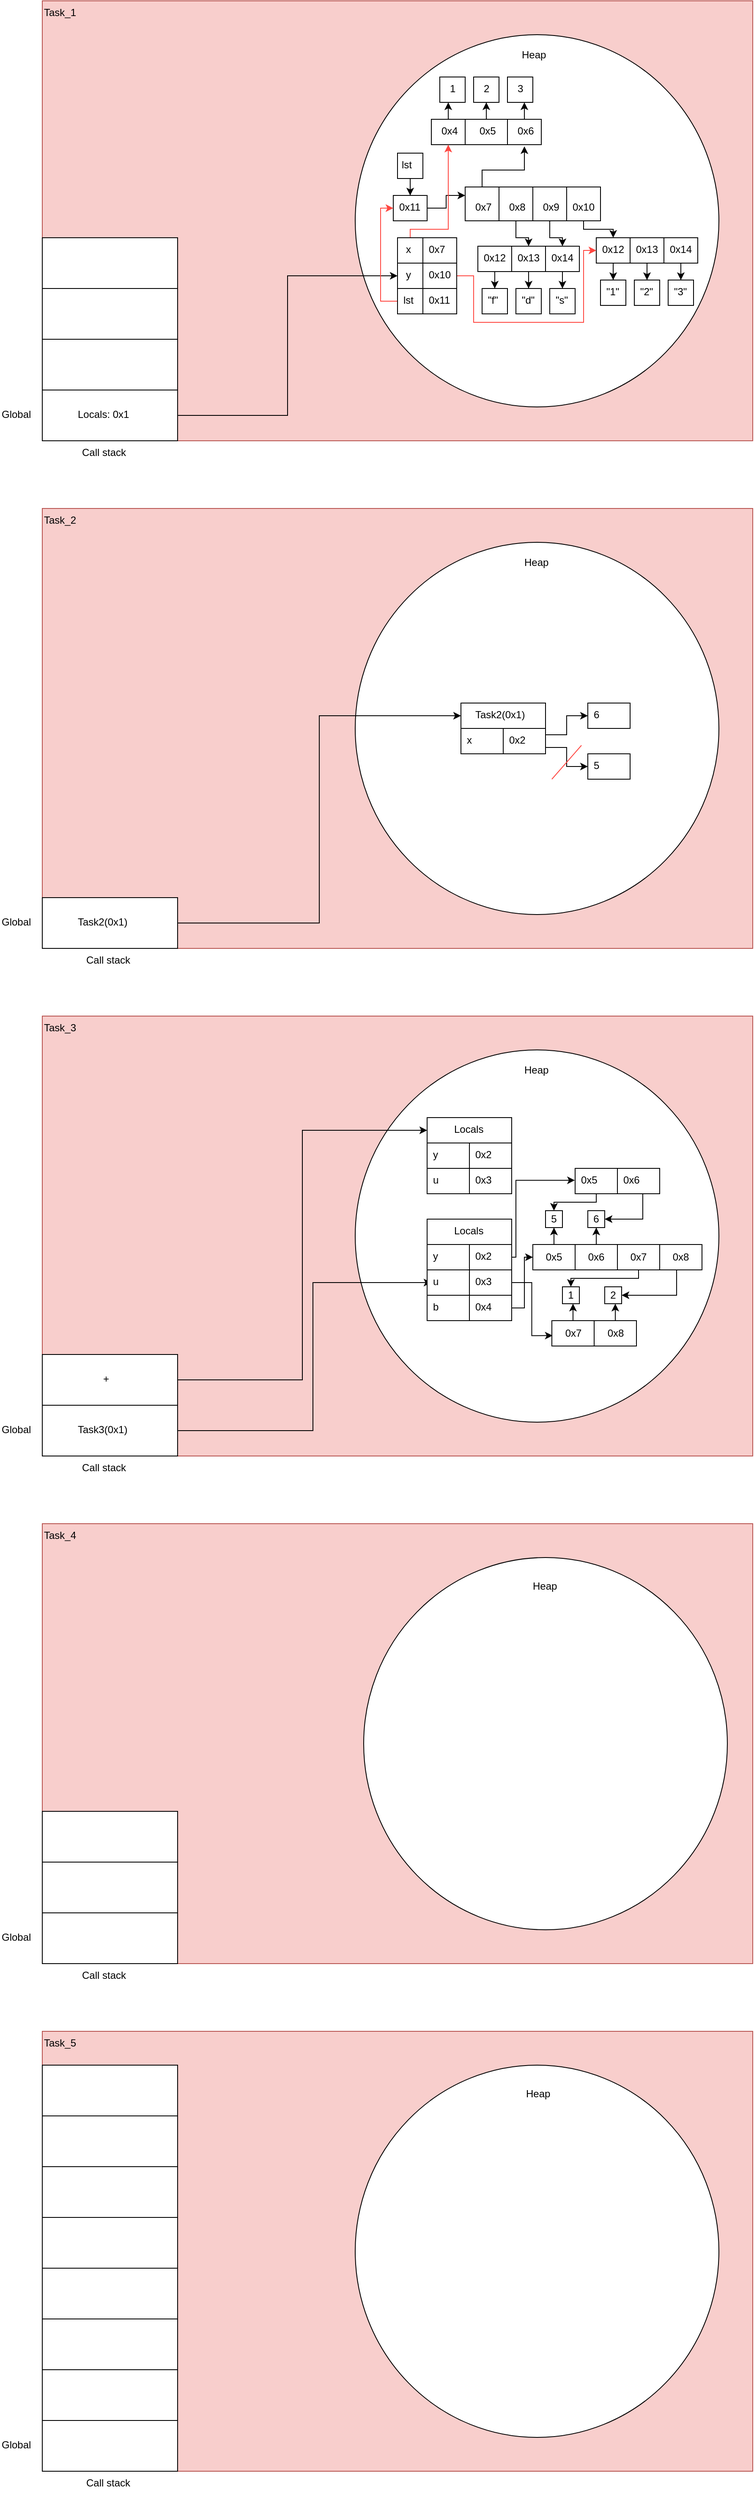 <mxfile version="24.0.7" type="github">
  <diagram name="Page-1" id="YxQY53uUTO5EtvbG5jYU">
    <mxGraphModel dx="1669" dy="442" grid="1" gridSize="10" guides="1" tooltips="1" connect="1" arrows="1" fold="1" page="1" pageScale="1" pageWidth="850" pageHeight="1100" math="0" shadow="0">
      <root>
        <mxCell id="0" />
        <mxCell id="1" parent="0" />
        <mxCell id="ncwnmVmGd86UKrCinJvC-3" value="" style="rounded=0;whiteSpace=wrap;html=1;fillColor=#f8cecc;strokeColor=#b85450;" vertex="1" parent="1">
          <mxGeometry x="40" y="40" width="840" height="520" as="geometry" />
        </mxCell>
        <mxCell id="ncwnmVmGd86UKrCinJvC-4" value="" style="rounded=0;whiteSpace=wrap;html=1;fillColor=#f8cecc;strokeColor=#b85450;" vertex="1" parent="1">
          <mxGeometry x="40" y="640" width="840" height="520" as="geometry" />
        </mxCell>
        <mxCell id="ncwnmVmGd86UKrCinJvC-5" value="" style="rounded=0;whiteSpace=wrap;html=1;fillColor=#f8cecc;strokeColor=#b85450;" vertex="1" parent="1">
          <mxGeometry x="40" y="1240" width="840" height="520" as="geometry" />
        </mxCell>
        <mxCell id="ncwnmVmGd86UKrCinJvC-6" value="" style="rounded=0;whiteSpace=wrap;html=1;fillColor=#f8cecc;strokeColor=#b85450;" vertex="1" parent="1">
          <mxGeometry x="40" y="1840" width="840" height="520" as="geometry" />
        </mxCell>
        <mxCell id="ncwnmVmGd86UKrCinJvC-7" value="" style="rounded=0;whiteSpace=wrap;html=1;fillColor=#f8cecc;strokeColor=#b85450;" vertex="1" parent="1">
          <mxGeometry x="40" y="2440" width="840" height="520" as="geometry" />
        </mxCell>
        <mxCell id="ncwnmVmGd86UKrCinJvC-8" value="" style="ellipse;whiteSpace=wrap;html=1;" vertex="1" parent="1">
          <mxGeometry x="410" y="80" width="430" height="440" as="geometry" />
        </mxCell>
        <mxCell id="ncwnmVmGd86UKrCinJvC-141" style="edgeStyle=orthogonalEdgeStyle;rounded=0;orthogonalLoop=1;jettySize=auto;html=1;entryX=0;entryY=0.5;entryDx=0;entryDy=0;" edge="1" parent="1" source="ncwnmVmGd86UKrCinJvC-9" target="ncwnmVmGd86UKrCinJvC-93">
          <mxGeometry relative="1" as="geometry" />
        </mxCell>
        <mxCell id="ncwnmVmGd86UKrCinJvC-9" value="" style="rounded=0;whiteSpace=wrap;html=1;" vertex="1" parent="1">
          <mxGeometry x="40" y="500" width="160" height="60" as="geometry" />
        </mxCell>
        <mxCell id="ncwnmVmGd86UKrCinJvC-10" value="" style="rounded=0;whiteSpace=wrap;html=1;" vertex="1" parent="1">
          <mxGeometry x="40" y="440" width="160" height="60" as="geometry" />
        </mxCell>
        <mxCell id="ncwnmVmGd86UKrCinJvC-11" value="" style="rounded=0;whiteSpace=wrap;html=1;" vertex="1" parent="1">
          <mxGeometry x="40" y="380" width="160" height="60" as="geometry" />
        </mxCell>
        <mxCell id="ncwnmVmGd86UKrCinJvC-12" value="" style="rounded=0;whiteSpace=wrap;html=1;" vertex="1" parent="1">
          <mxGeometry x="40" y="320" width="160" height="60" as="geometry" />
        </mxCell>
        <mxCell id="ncwnmVmGd86UKrCinJvC-13" value="Locals: 0x1" style="text;html=1;whiteSpace=wrap;overflow=hidden;rounded=0;" vertex="1" parent="1">
          <mxGeometry x="80" y="515" width="70" height="30" as="geometry" />
        </mxCell>
        <mxCell id="ncwnmVmGd86UKrCinJvC-14" value="Task_1" style="text;html=1;whiteSpace=wrap;overflow=hidden;rounded=0;" vertex="1" parent="1">
          <mxGeometry x="40" y="40" width="160" height="60" as="geometry" />
        </mxCell>
        <mxCell id="ncwnmVmGd86UKrCinJvC-15" value="Task_2" style="text;html=1;whiteSpace=wrap;overflow=hidden;rounded=0;" vertex="1" parent="1">
          <mxGeometry x="40" y="640" width="160" height="60" as="geometry" />
        </mxCell>
        <mxCell id="ncwnmVmGd86UKrCinJvC-16" value="&lt;div&gt;Task_3&lt;/div&gt;&lt;div&gt;&lt;br&gt;&lt;/div&gt;" style="text;html=1;whiteSpace=wrap;overflow=hidden;rounded=0;" vertex="1" parent="1">
          <mxGeometry x="40" y="1240" width="160" height="60" as="geometry" />
        </mxCell>
        <mxCell id="ncwnmVmGd86UKrCinJvC-17" value="&lt;div&gt;Task_4&lt;/div&gt;&lt;div&gt;&lt;br&gt;&lt;/div&gt;" style="text;html=1;whiteSpace=wrap;overflow=hidden;rounded=0;" vertex="1" parent="1">
          <mxGeometry x="40" y="1840" width="160" height="60" as="geometry" />
        </mxCell>
        <mxCell id="ncwnmVmGd86UKrCinJvC-18" value="&lt;div&gt;Task_5&lt;/div&gt;&lt;div&gt;&lt;br&gt;&lt;/div&gt;" style="text;html=1;whiteSpace=wrap;overflow=hidden;rounded=0;" vertex="1" parent="1">
          <mxGeometry x="40" y="2440" width="160" height="60" as="geometry" />
        </mxCell>
        <mxCell id="ncwnmVmGd86UKrCinJvC-19" value="" style="ellipse;whiteSpace=wrap;html=1;" vertex="1" parent="1">
          <mxGeometry x="410" y="680" width="430" height="440" as="geometry" />
        </mxCell>
        <mxCell id="ncwnmVmGd86UKrCinJvC-20" value="" style="ellipse;whiteSpace=wrap;html=1;" vertex="1" parent="1">
          <mxGeometry x="410" y="1280" width="430" height="440" as="geometry" />
        </mxCell>
        <mxCell id="ncwnmVmGd86UKrCinJvC-21" value="" style="ellipse;whiteSpace=wrap;html=1;" vertex="1" parent="1">
          <mxGeometry x="420" y="1880" width="430" height="440" as="geometry" />
        </mxCell>
        <mxCell id="ncwnmVmGd86UKrCinJvC-22" value="" style="ellipse;whiteSpace=wrap;html=1;" vertex="1" parent="1">
          <mxGeometry x="410" y="2480" width="430" height="440" as="geometry" />
        </mxCell>
        <mxCell id="ncwnmVmGd86UKrCinJvC-23" value="" style="rounded=0;whiteSpace=wrap;html=1;" vertex="1" parent="1">
          <mxGeometry x="510" y="130" width="30" height="30" as="geometry" />
        </mxCell>
        <mxCell id="ncwnmVmGd86UKrCinJvC-24" value="" style="rounded=0;whiteSpace=wrap;html=1;" vertex="1" parent="1">
          <mxGeometry x="550" y="130" width="30" height="30" as="geometry" />
        </mxCell>
        <mxCell id="ncwnmVmGd86UKrCinJvC-25" value="" style="rounded=0;whiteSpace=wrap;html=1;" vertex="1" parent="1">
          <mxGeometry x="590" y="130" width="30" height="30" as="geometry" />
        </mxCell>
        <mxCell id="ncwnmVmGd86UKrCinJvC-33" style="edgeStyle=orthogonalEdgeStyle;rounded=0;orthogonalLoop=1;jettySize=auto;html=1;entryX=0.5;entryY=1;entryDx=0;entryDy=0;" edge="1" parent="1" source="ncwnmVmGd86UKrCinJvC-27" target="ncwnmVmGd86UKrCinJvC-24">
          <mxGeometry relative="1" as="geometry" />
        </mxCell>
        <mxCell id="ncwnmVmGd86UKrCinJvC-27" value="" style="rounded=0;whiteSpace=wrap;html=1;" vertex="1" parent="1">
          <mxGeometry x="540" y="180" width="50" height="30" as="geometry" />
        </mxCell>
        <mxCell id="ncwnmVmGd86UKrCinJvC-28" value="" style="rounded=0;whiteSpace=wrap;html=1;" vertex="1" parent="1">
          <mxGeometry x="590" y="180" width="40" height="30" as="geometry" />
        </mxCell>
        <mxCell id="ncwnmVmGd86UKrCinJvC-32" style="edgeStyle=orthogonalEdgeStyle;rounded=0;orthogonalLoop=1;jettySize=auto;html=1;" edge="1" parent="1" source="ncwnmVmGd86UKrCinJvC-30">
          <mxGeometry relative="1" as="geometry">
            <mxPoint x="520" y="160" as="targetPoint" />
          </mxGeometry>
        </mxCell>
        <mxCell id="ncwnmVmGd86UKrCinJvC-30" value="" style="rounded=0;whiteSpace=wrap;html=1;" vertex="1" parent="1">
          <mxGeometry x="500" y="180" width="40" height="30" as="geometry" />
        </mxCell>
        <mxCell id="ncwnmVmGd86UKrCinJvC-34" style="edgeStyle=orthogonalEdgeStyle;rounded=0;orthogonalLoop=1;jettySize=auto;html=1;entryX=0.696;entryY=1.028;entryDx=0;entryDy=0;entryPerimeter=0;" edge="1" parent="1" source="ncwnmVmGd86UKrCinJvC-28" target="ncwnmVmGd86UKrCinJvC-25">
          <mxGeometry relative="1" as="geometry" />
        </mxCell>
        <mxCell id="ncwnmVmGd86UKrCinJvC-35" value="1" style="text;html=1;whiteSpace=wrap;overflow=hidden;rounded=0;" vertex="1" parent="1">
          <mxGeometry x="520" y="130" width="20" height="20" as="geometry" />
        </mxCell>
        <mxCell id="ncwnmVmGd86UKrCinJvC-36" value="2" style="text;html=1;whiteSpace=wrap;overflow=hidden;rounded=0;" vertex="1" parent="1">
          <mxGeometry x="560" y="130" width="20" height="20" as="geometry" />
        </mxCell>
        <mxCell id="ncwnmVmGd86UKrCinJvC-37" value="3" style="text;html=1;whiteSpace=wrap;overflow=hidden;rounded=0;" vertex="1" parent="1">
          <mxGeometry x="600" y="130" width="20" height="20" as="geometry" />
        </mxCell>
        <mxCell id="ncwnmVmGd86UKrCinJvC-38" value="0x4" style="text;html=1;whiteSpace=wrap;overflow=hidden;rounded=0;" vertex="1" parent="1">
          <mxGeometry x="510" y="180" width="30" height="30" as="geometry" />
        </mxCell>
        <mxCell id="ncwnmVmGd86UKrCinJvC-39" value="0x5" style="text;html=1;whiteSpace=wrap;overflow=hidden;rounded=0;" vertex="1" parent="1">
          <mxGeometry x="555" y="180" width="30" height="30" as="geometry" />
        </mxCell>
        <mxCell id="ncwnmVmGd86UKrCinJvC-40" value="&lt;div&gt;0x6&lt;/div&gt;&lt;div&gt;&lt;br&gt;&lt;/div&gt;" style="text;html=1;whiteSpace=wrap;overflow=hidden;rounded=0;" vertex="1" parent="1">
          <mxGeometry x="600" y="180" width="30" height="30" as="geometry" />
        </mxCell>
        <mxCell id="ncwnmVmGd86UKrCinJvC-41" value="" style="rounded=0;whiteSpace=wrap;html=1;" vertex="1" parent="1">
          <mxGeometry x="540" y="260" width="40" height="40" as="geometry" />
        </mxCell>
        <mxCell id="ncwnmVmGd86UKrCinJvC-107" style="edgeStyle=orthogonalEdgeStyle;rounded=0;orthogonalLoop=1;jettySize=auto;html=1;entryX=0.5;entryY=0;entryDx=0;entryDy=0;" edge="1" parent="1" source="ncwnmVmGd86UKrCinJvC-42" target="ncwnmVmGd86UKrCinJvC-59">
          <mxGeometry relative="1" as="geometry" />
        </mxCell>
        <mxCell id="ncwnmVmGd86UKrCinJvC-42" value="" style="rounded=0;whiteSpace=wrap;html=1;" vertex="1" parent="1">
          <mxGeometry x="580" y="260" width="40" height="40" as="geometry" />
        </mxCell>
        <mxCell id="ncwnmVmGd86UKrCinJvC-108" style="edgeStyle=orthogonalEdgeStyle;rounded=0;orthogonalLoop=1;jettySize=auto;html=1;entryX=0.5;entryY=0;entryDx=0;entryDy=0;" edge="1" parent="1" source="ncwnmVmGd86UKrCinJvC-43" target="ncwnmVmGd86UKrCinJvC-58">
          <mxGeometry relative="1" as="geometry" />
        </mxCell>
        <mxCell id="ncwnmVmGd86UKrCinJvC-43" value="" style="rounded=0;whiteSpace=wrap;html=1;" vertex="1" parent="1">
          <mxGeometry x="620" y="260" width="40" height="40" as="geometry" />
        </mxCell>
        <mxCell id="ncwnmVmGd86UKrCinJvC-109" style="edgeStyle=orthogonalEdgeStyle;rounded=0;orthogonalLoop=1;jettySize=auto;html=1;" edge="1" parent="1" source="ncwnmVmGd86UKrCinJvC-44" target="ncwnmVmGd86UKrCinJvC-70">
          <mxGeometry relative="1" as="geometry">
            <Array as="points">
              <mxPoint x="680" y="310" />
              <mxPoint x="715" y="310" />
            </Array>
          </mxGeometry>
        </mxCell>
        <mxCell id="ncwnmVmGd86UKrCinJvC-44" value="" style="rounded=0;whiteSpace=wrap;html=1;" vertex="1" parent="1">
          <mxGeometry x="660" y="260" width="40" height="40" as="geometry" />
        </mxCell>
        <mxCell id="ncwnmVmGd86UKrCinJvC-45" value="0x7" style="text;html=1;whiteSpace=wrap;overflow=hidden;rounded=0;" vertex="1" parent="1">
          <mxGeometry x="550" y="270" width="30" height="20" as="geometry" />
        </mxCell>
        <mxCell id="ncwnmVmGd86UKrCinJvC-46" value="0x8" style="text;html=1;whiteSpace=wrap;overflow=hidden;rounded=0;" vertex="1" parent="1">
          <mxGeometry x="590" y="270" width="30" height="20" as="geometry" />
        </mxCell>
        <mxCell id="ncwnmVmGd86UKrCinJvC-48" value="0x9" style="text;html=1;whiteSpace=wrap;overflow=hidden;rounded=0;" vertex="1" parent="1">
          <mxGeometry x="630" y="270" width="30" height="20" as="geometry" />
        </mxCell>
        <mxCell id="ncwnmVmGd86UKrCinJvC-49" value="&lt;div&gt;0x10&lt;/div&gt;" style="text;html=1;whiteSpace=wrap;overflow=hidden;rounded=0;" vertex="1" parent="1">
          <mxGeometry x="665" y="270" width="30" height="20" as="geometry" />
        </mxCell>
        <mxCell id="ncwnmVmGd86UKrCinJvC-64" style="edgeStyle=orthogonalEdgeStyle;rounded=0;orthogonalLoop=1;jettySize=auto;html=1;entryX=0.5;entryY=0;entryDx=0;entryDy=0;" edge="1" parent="1" source="ncwnmVmGd86UKrCinJvC-50" target="ncwnmVmGd86UKrCinJvC-60">
          <mxGeometry relative="1" as="geometry" />
        </mxCell>
        <mxCell id="ncwnmVmGd86UKrCinJvC-50" value="" style="rounded=0;whiteSpace=wrap;html=1;" vertex="1" parent="1">
          <mxGeometry x="555" y="330" width="40" height="30" as="geometry" />
        </mxCell>
        <mxCell id="ncwnmVmGd86UKrCinJvC-65" style="edgeStyle=orthogonalEdgeStyle;rounded=0;orthogonalLoop=1;jettySize=auto;html=1;entryX=0.5;entryY=0;entryDx=0;entryDy=0;" edge="1" parent="1" source="ncwnmVmGd86UKrCinJvC-52" target="ncwnmVmGd86UKrCinJvC-61">
          <mxGeometry relative="1" as="geometry" />
        </mxCell>
        <mxCell id="ncwnmVmGd86UKrCinJvC-52" value="" style="rounded=0;whiteSpace=wrap;html=1;" vertex="1" parent="1">
          <mxGeometry x="595" y="330" width="40" height="30" as="geometry" />
        </mxCell>
        <mxCell id="ncwnmVmGd86UKrCinJvC-66" style="edgeStyle=orthogonalEdgeStyle;rounded=0;orthogonalLoop=1;jettySize=auto;html=1;entryX=0.5;entryY=0;entryDx=0;entryDy=0;" edge="1" parent="1" source="ncwnmVmGd86UKrCinJvC-53" target="ncwnmVmGd86UKrCinJvC-62">
          <mxGeometry relative="1" as="geometry" />
        </mxCell>
        <mxCell id="ncwnmVmGd86UKrCinJvC-53" value="" style="rounded=0;whiteSpace=wrap;html=1;" vertex="1" parent="1">
          <mxGeometry x="635" y="330" width="40" height="30" as="geometry" />
        </mxCell>
        <mxCell id="ncwnmVmGd86UKrCinJvC-54" value="0x12" style="text;html=1;whiteSpace=wrap;overflow=hidden;rounded=0;" vertex="1" parent="1">
          <mxGeometry x="560" y="330" width="30" height="20" as="geometry" />
        </mxCell>
        <mxCell id="ncwnmVmGd86UKrCinJvC-58" value="&lt;div&gt;0x14&lt;/div&gt;" style="text;html=1;whiteSpace=wrap;overflow=hidden;rounded=0;" vertex="1" parent="1">
          <mxGeometry x="640" y="330" width="30" height="20" as="geometry" />
        </mxCell>
        <mxCell id="ncwnmVmGd86UKrCinJvC-59" value="0x13" style="text;html=1;whiteSpace=wrap;overflow=hidden;rounded=0;" vertex="1" parent="1">
          <mxGeometry x="600" y="330" width="30" height="20" as="geometry" />
        </mxCell>
        <mxCell id="ncwnmVmGd86UKrCinJvC-60" value="" style="rounded=0;whiteSpace=wrap;html=1;" vertex="1" parent="1">
          <mxGeometry x="560" y="380" width="30" height="30" as="geometry" />
        </mxCell>
        <mxCell id="ncwnmVmGd86UKrCinJvC-61" value="" style="rounded=0;whiteSpace=wrap;html=1;" vertex="1" parent="1">
          <mxGeometry x="600" y="380" width="30" height="30" as="geometry" />
        </mxCell>
        <mxCell id="ncwnmVmGd86UKrCinJvC-62" value="" style="rounded=0;whiteSpace=wrap;html=1;" vertex="1" parent="1">
          <mxGeometry x="640" y="380" width="30" height="30" as="geometry" />
        </mxCell>
        <mxCell id="ncwnmVmGd86UKrCinJvC-67" value="&quot;f&quot;" style="text;html=1;whiteSpace=wrap;overflow=hidden;rounded=0;" vertex="1" parent="1">
          <mxGeometry x="565" y="380" width="20" height="20" as="geometry" />
        </mxCell>
        <mxCell id="ncwnmVmGd86UKrCinJvC-68" value="&quot;d&quot;" style="text;html=1;whiteSpace=wrap;overflow=hidden;rounded=0;" vertex="1" parent="1">
          <mxGeometry x="605" y="380" width="20" height="20" as="geometry" />
        </mxCell>
        <mxCell id="ncwnmVmGd86UKrCinJvC-69" value="&quot;s&quot;" style="text;html=1;whiteSpace=wrap;overflow=hidden;rounded=0;" vertex="1" parent="1">
          <mxGeometry x="645" y="380" width="20" height="20" as="geometry" />
        </mxCell>
        <mxCell id="ncwnmVmGd86UKrCinJvC-82" style="edgeStyle=orthogonalEdgeStyle;rounded=0;orthogonalLoop=1;jettySize=auto;html=1;entryX=0.5;entryY=0;entryDx=0;entryDy=0;" edge="1" parent="1" source="ncwnmVmGd86UKrCinJvC-70" target="ncwnmVmGd86UKrCinJvC-77">
          <mxGeometry relative="1" as="geometry" />
        </mxCell>
        <mxCell id="ncwnmVmGd86UKrCinJvC-70" value="" style="rounded=0;whiteSpace=wrap;html=1;" vertex="1" parent="1">
          <mxGeometry x="695" y="320" width="40" height="30" as="geometry" />
        </mxCell>
        <mxCell id="ncwnmVmGd86UKrCinJvC-83" style="edgeStyle=orthogonalEdgeStyle;rounded=0;orthogonalLoop=1;jettySize=auto;html=1;entryX=0.5;entryY=0;entryDx=0;entryDy=0;" edge="1" parent="1" source="ncwnmVmGd86UKrCinJvC-71" target="ncwnmVmGd86UKrCinJvC-76">
          <mxGeometry relative="1" as="geometry" />
        </mxCell>
        <mxCell id="ncwnmVmGd86UKrCinJvC-71" value="" style="rounded=0;whiteSpace=wrap;html=1;" vertex="1" parent="1">
          <mxGeometry x="735" y="320" width="40" height="30" as="geometry" />
        </mxCell>
        <mxCell id="ncwnmVmGd86UKrCinJvC-84" style="edgeStyle=orthogonalEdgeStyle;rounded=0;orthogonalLoop=1;jettySize=auto;html=1;entryX=0.5;entryY=0;entryDx=0;entryDy=0;" edge="1" parent="1" source="ncwnmVmGd86UKrCinJvC-72" target="ncwnmVmGd86UKrCinJvC-78">
          <mxGeometry relative="1" as="geometry" />
        </mxCell>
        <mxCell id="ncwnmVmGd86UKrCinJvC-72" value="" style="rounded=0;whiteSpace=wrap;html=1;" vertex="1" parent="1">
          <mxGeometry x="775" y="320" width="40" height="30" as="geometry" />
        </mxCell>
        <mxCell id="ncwnmVmGd86UKrCinJvC-76" value="" style="rounded=0;whiteSpace=wrap;html=1;" vertex="1" parent="1">
          <mxGeometry x="740" y="370" width="30" height="30" as="geometry" />
        </mxCell>
        <mxCell id="ncwnmVmGd86UKrCinJvC-77" value="" style="rounded=0;whiteSpace=wrap;html=1;" vertex="1" parent="1">
          <mxGeometry x="700" y="370" width="30" height="30" as="geometry" />
        </mxCell>
        <mxCell id="ncwnmVmGd86UKrCinJvC-78" value="" style="rounded=0;whiteSpace=wrap;html=1;" vertex="1" parent="1">
          <mxGeometry x="780" y="370" width="30" height="30" as="geometry" />
        </mxCell>
        <mxCell id="ncwnmVmGd86UKrCinJvC-79" value="0x12" style="text;html=1;whiteSpace=wrap;overflow=hidden;rounded=0;" vertex="1" parent="1">
          <mxGeometry x="700" y="320" width="30" height="20" as="geometry" />
        </mxCell>
        <mxCell id="ncwnmVmGd86UKrCinJvC-80" value="0x13" style="text;html=1;whiteSpace=wrap;overflow=hidden;rounded=0;" vertex="1" parent="1">
          <mxGeometry x="740" y="320" width="30" height="20" as="geometry" />
        </mxCell>
        <mxCell id="ncwnmVmGd86UKrCinJvC-81" value="&lt;div&gt;0x14&lt;/div&gt;" style="text;html=1;whiteSpace=wrap;overflow=hidden;rounded=0;" vertex="1" parent="1">
          <mxGeometry x="780" y="320" width="30" height="20" as="geometry" />
        </mxCell>
        <mxCell id="ncwnmVmGd86UKrCinJvC-85" value="&quot;1&quot;" style="text;html=1;whiteSpace=wrap;overflow=hidden;rounded=0;" vertex="1" parent="1">
          <mxGeometry x="705" y="370" width="20" height="20" as="geometry" />
        </mxCell>
        <mxCell id="ncwnmVmGd86UKrCinJvC-88" value="&quot;2&quot;" style="text;html=1;whiteSpace=wrap;overflow=hidden;rounded=0;" vertex="1" parent="1">
          <mxGeometry x="745" y="370" width="20" height="20" as="geometry" />
        </mxCell>
        <mxCell id="ncwnmVmGd86UKrCinJvC-89" value="&quot;3&quot;" style="text;html=1;whiteSpace=wrap;overflow=hidden;rounded=0;" vertex="1" parent="1">
          <mxGeometry x="785" y="370" width="20" height="20" as="geometry" />
        </mxCell>
        <mxCell id="ncwnmVmGd86UKrCinJvC-106" style="edgeStyle=orthogonalEdgeStyle;rounded=0;orthogonalLoop=1;jettySize=auto;html=1;entryX=0;entryY=0.25;entryDx=0;entryDy=0;" edge="1" parent="1" source="ncwnmVmGd86UKrCinJvC-90" target="ncwnmVmGd86UKrCinJvC-41">
          <mxGeometry relative="1" as="geometry" />
        </mxCell>
        <mxCell id="ncwnmVmGd86UKrCinJvC-90" value="" style="rounded=0;whiteSpace=wrap;html=1;" vertex="1" parent="1">
          <mxGeometry x="455" y="270" width="40" height="30" as="geometry" />
        </mxCell>
        <mxCell id="ncwnmVmGd86UKrCinJvC-105" style="edgeStyle=orthogonalEdgeStyle;rounded=0;orthogonalLoop=1;jettySize=auto;html=1;entryX=0.5;entryY=0;entryDx=0;entryDy=0;" edge="1" parent="1" source="ncwnmVmGd86UKrCinJvC-91" target="ncwnmVmGd86UKrCinJvC-99">
          <mxGeometry relative="1" as="geometry" />
        </mxCell>
        <mxCell id="ncwnmVmGd86UKrCinJvC-91" value="" style="rounded=0;whiteSpace=wrap;html=1;" vertex="1" parent="1">
          <mxGeometry x="460" y="220" width="30" height="30" as="geometry" />
        </mxCell>
        <mxCell id="ncwnmVmGd86UKrCinJvC-120" style="edgeStyle=orthogonalEdgeStyle;rounded=0;orthogonalLoop=1;jettySize=auto;html=1;entryX=0.5;entryY=1;entryDx=0;entryDy=0;strokeColor=#FF4640;" edge="1" parent="1" source="ncwnmVmGd86UKrCinJvC-92" target="ncwnmVmGd86UKrCinJvC-30">
          <mxGeometry relative="1" as="geometry">
            <Array as="points">
              <mxPoint x="475" y="310" />
              <mxPoint x="520" y="310" />
            </Array>
          </mxGeometry>
        </mxCell>
        <mxCell id="ncwnmVmGd86UKrCinJvC-92" value="" style="rounded=0;whiteSpace=wrap;html=1;" vertex="1" parent="1">
          <mxGeometry x="460" y="320" width="30" height="30" as="geometry" />
        </mxCell>
        <mxCell id="ncwnmVmGd86UKrCinJvC-93" value="" style="rounded=0;whiteSpace=wrap;html=1;" vertex="1" parent="1">
          <mxGeometry x="460" y="350" width="30" height="30" as="geometry" />
        </mxCell>
        <mxCell id="ncwnmVmGd86UKrCinJvC-119" style="edgeStyle=orthogonalEdgeStyle;rounded=0;orthogonalLoop=1;jettySize=auto;html=1;entryX=0;entryY=0.5;entryDx=0;entryDy=0;strokeColor=#FF4640;" edge="1" parent="1" source="ncwnmVmGd86UKrCinJvC-94" target="ncwnmVmGd86UKrCinJvC-90">
          <mxGeometry relative="1" as="geometry">
            <Array as="points">
              <mxPoint x="440" y="395" />
              <mxPoint x="440" y="285" />
            </Array>
          </mxGeometry>
        </mxCell>
        <mxCell id="ncwnmVmGd86UKrCinJvC-94" value="" style="rounded=0;whiteSpace=wrap;html=1;" vertex="1" parent="1">
          <mxGeometry x="460" y="380" width="30" height="30" as="geometry" />
        </mxCell>
        <mxCell id="ncwnmVmGd86UKrCinJvC-95" value="" style="rounded=0;whiteSpace=wrap;html=1;" vertex="1" parent="1">
          <mxGeometry x="490" y="320" width="40" height="30" as="geometry" />
        </mxCell>
        <mxCell id="ncwnmVmGd86UKrCinJvC-121" style="edgeStyle=orthogonalEdgeStyle;rounded=0;orthogonalLoop=1;jettySize=auto;html=1;entryX=0;entryY=0.5;entryDx=0;entryDy=0;strokeColor=#FF4640;" edge="1" parent="1" source="ncwnmVmGd86UKrCinJvC-96" target="ncwnmVmGd86UKrCinJvC-70">
          <mxGeometry relative="1" as="geometry">
            <Array as="points">
              <mxPoint x="550" y="365" />
              <mxPoint x="550" y="420" />
              <mxPoint x="680" y="420" />
              <mxPoint x="680" y="335" />
            </Array>
          </mxGeometry>
        </mxCell>
        <mxCell id="ncwnmVmGd86UKrCinJvC-96" value="" style="rounded=0;whiteSpace=wrap;html=1;" vertex="1" parent="1">
          <mxGeometry x="490" y="350" width="40" height="30" as="geometry" />
        </mxCell>
        <mxCell id="ncwnmVmGd86UKrCinJvC-97" value="" style="rounded=0;whiteSpace=wrap;html=1;" vertex="1" parent="1">
          <mxGeometry x="490" y="380" width="40" height="30" as="geometry" />
        </mxCell>
        <mxCell id="ncwnmVmGd86UKrCinJvC-98" value="&lt;div&gt;lst&lt;/div&gt;&lt;div&gt;&lt;br&gt;&lt;/div&gt;" style="text;html=1;whiteSpace=wrap;overflow=hidden;rounded=0;" vertex="1" parent="1">
          <mxGeometry x="462.5" y="220" width="25" height="20" as="geometry" />
        </mxCell>
        <mxCell id="ncwnmVmGd86UKrCinJvC-99" value="&lt;div&gt;0x11&lt;/div&gt;" style="text;html=1;whiteSpace=wrap;overflow=hidden;rounded=0;" vertex="1" parent="1">
          <mxGeometry x="460" y="270" width="30" height="20" as="geometry" />
        </mxCell>
        <mxCell id="ncwnmVmGd86UKrCinJvC-102" style="edgeStyle=orthogonalEdgeStyle;rounded=0;orthogonalLoop=1;jettySize=auto;html=1;entryX=0.501;entryY=1.065;entryDx=0;entryDy=0;entryPerimeter=0;" edge="1" parent="1" source="ncwnmVmGd86UKrCinJvC-41" target="ncwnmVmGd86UKrCinJvC-28">
          <mxGeometry relative="1" as="geometry">
            <Array as="points">
              <mxPoint x="560" y="240" />
              <mxPoint x="610" y="240" />
            </Array>
          </mxGeometry>
        </mxCell>
        <mxCell id="ncwnmVmGd86UKrCinJvC-103" value="Heap" style="text;html=1;whiteSpace=wrap;overflow=hidden;rounded=0;" vertex="1" parent="1">
          <mxGeometry x="605" y="90" width="35" height="20" as="geometry" />
        </mxCell>
        <mxCell id="ncwnmVmGd86UKrCinJvC-110" value="0x7" style="text;html=1;whiteSpace=wrap;overflow=hidden;rounded=0;" vertex="1" parent="1">
          <mxGeometry x="495" y="320" width="30" height="20" as="geometry" />
        </mxCell>
        <mxCell id="ncwnmVmGd86UKrCinJvC-111" value="0x10" style="text;html=1;whiteSpace=wrap;overflow=hidden;rounded=0;" vertex="1" parent="1">
          <mxGeometry x="495" y="350" width="30" height="20" as="geometry" />
        </mxCell>
        <mxCell id="ncwnmVmGd86UKrCinJvC-112" value="&lt;div&gt;0x11&lt;/div&gt;" style="text;html=1;whiteSpace=wrap;overflow=hidden;rounded=0;" vertex="1" parent="1">
          <mxGeometry x="495" y="380" width="30" height="20" as="geometry" />
        </mxCell>
        <mxCell id="ncwnmVmGd86UKrCinJvC-114" value="x" style="text;html=1;whiteSpace=wrap;overflow=hidden;rounded=0;" vertex="1" parent="1">
          <mxGeometry x="467.5" y="320" width="22.5" height="20" as="geometry" />
        </mxCell>
        <mxCell id="ncwnmVmGd86UKrCinJvC-115" value="y" style="text;html=1;whiteSpace=wrap;overflow=hidden;rounded=0;" vertex="1" parent="1">
          <mxGeometry x="467.5" y="350" width="22.5" height="20" as="geometry" />
        </mxCell>
        <mxCell id="ncwnmVmGd86UKrCinJvC-116" value="&lt;div&gt;lst&lt;/div&gt;&lt;div&gt;&lt;br&gt;&lt;/div&gt;" style="text;html=1;whiteSpace=wrap;overflow=hidden;rounded=0;" vertex="1" parent="1">
          <mxGeometry x="465" y="380" width="25" height="20" as="geometry" />
        </mxCell>
        <mxCell id="ncwnmVmGd86UKrCinJvC-117" value="Global" style="text;html=1;whiteSpace=wrap;overflow=hidden;rounded=0;" vertex="1" parent="1">
          <mxGeometry x="-10" y="1115" width="50" height="30" as="geometry" />
        </mxCell>
        <mxCell id="ncwnmVmGd86UKrCinJvC-118" value="&lt;div&gt;Call stack&lt;/div&gt;&lt;div&gt;&lt;br&gt;&lt;/div&gt;" style="text;html=1;whiteSpace=wrap;overflow=hidden;rounded=0;" vertex="1" parent="1">
          <mxGeometry x="85" y="560" width="60" height="30" as="geometry" />
        </mxCell>
        <mxCell id="ncwnmVmGd86UKrCinJvC-122" value="Heap" style="text;html=1;whiteSpace=wrap;overflow=hidden;rounded=0;" vertex="1" parent="1">
          <mxGeometry x="607.5" y="690" width="35" height="20" as="geometry" />
        </mxCell>
        <mxCell id="ncwnmVmGd86UKrCinJvC-123" value="Heap" style="text;html=1;whiteSpace=wrap;overflow=hidden;rounded=0;" vertex="1" parent="1">
          <mxGeometry x="607.5" y="1290" width="35" height="20" as="geometry" />
        </mxCell>
        <mxCell id="ncwnmVmGd86UKrCinJvC-124" value="Heap" style="text;html=1;whiteSpace=wrap;overflow=hidden;rounded=0;" vertex="1" parent="1">
          <mxGeometry x="617.5" y="1900" width="35" height="20" as="geometry" />
        </mxCell>
        <mxCell id="ncwnmVmGd86UKrCinJvC-125" value="Heap" style="text;html=1;whiteSpace=wrap;overflow=hidden;rounded=0;" vertex="1" parent="1">
          <mxGeometry x="610" y="2500" width="35" height="20" as="geometry" />
        </mxCell>
        <mxCell id="ncwnmVmGd86UKrCinJvC-148" style="edgeStyle=orthogonalEdgeStyle;rounded=0;orthogonalLoop=1;jettySize=auto;html=1;exitX=1;exitY=0.25;exitDx=0;exitDy=0;" edge="1" parent="1" source="ncwnmVmGd86UKrCinJvC-127" target="ncwnmVmGd86UKrCinJvC-138">
          <mxGeometry relative="1" as="geometry" />
        </mxCell>
        <mxCell id="ncwnmVmGd86UKrCinJvC-149" style="edgeStyle=orthogonalEdgeStyle;rounded=0;orthogonalLoop=1;jettySize=auto;html=1;exitX=1;exitY=0.75;exitDx=0;exitDy=0;entryX=0;entryY=0.5;entryDx=0;entryDy=0;" edge="1" parent="1" source="ncwnmVmGd86UKrCinJvC-127" target="ncwnmVmGd86UKrCinJvC-139">
          <mxGeometry relative="1" as="geometry" />
        </mxCell>
        <mxCell id="ncwnmVmGd86UKrCinJvC-127" value="" style="rounded=0;whiteSpace=wrap;html=1;" vertex="1" parent="1">
          <mxGeometry x="585" y="900" width="50" height="30" as="geometry" />
        </mxCell>
        <mxCell id="ncwnmVmGd86UKrCinJvC-128" value="" style="rounded=0;whiteSpace=wrap;html=1;" vertex="1" parent="1">
          <mxGeometry x="535" y="870" width="100" height="30" as="geometry" />
        </mxCell>
        <mxCell id="ncwnmVmGd86UKrCinJvC-130" value="" style="rounded=0;whiteSpace=wrap;html=1;" vertex="1" parent="1">
          <mxGeometry x="535" y="900" width="50" height="30" as="geometry" />
        </mxCell>
        <mxCell id="ncwnmVmGd86UKrCinJvC-140" style="edgeStyle=orthogonalEdgeStyle;rounded=0;orthogonalLoop=1;jettySize=auto;html=1;entryX=0;entryY=0.5;entryDx=0;entryDy=0;" edge="1" parent="1" source="ncwnmVmGd86UKrCinJvC-131" target="ncwnmVmGd86UKrCinJvC-128">
          <mxGeometry relative="1" as="geometry" />
        </mxCell>
        <mxCell id="ncwnmVmGd86UKrCinJvC-131" value="" style="rounded=0;whiteSpace=wrap;html=1;" vertex="1" parent="1">
          <mxGeometry x="40" y="1100" width="160" height="60" as="geometry" />
        </mxCell>
        <mxCell id="ncwnmVmGd86UKrCinJvC-132" value="Global" style="text;html=1;whiteSpace=wrap;overflow=hidden;rounded=0;" vertex="1" parent="1">
          <mxGeometry x="-10" y="515" width="50" height="30" as="geometry" />
        </mxCell>
        <mxCell id="ncwnmVmGd86UKrCinJvC-133" value="&lt;div&gt;Call stack&lt;/div&gt;&lt;div&gt;&lt;br&gt;&lt;/div&gt;" style="text;html=1;whiteSpace=wrap;overflow=hidden;rounded=0;" vertex="1" parent="1">
          <mxGeometry x="90" y="1160" width="60" height="30" as="geometry" />
        </mxCell>
        <mxCell id="ncwnmVmGd86UKrCinJvC-134" value="Task2(0x1)" style="text;html=1;whiteSpace=wrap;overflow=hidden;rounded=0;" vertex="1" parent="1">
          <mxGeometry x="80" y="1115" width="70" height="30" as="geometry" />
        </mxCell>
        <mxCell id="ncwnmVmGd86UKrCinJvC-135" value="Task2(0x1)" style="text;html=1;whiteSpace=wrap;overflow=hidden;rounded=0;" vertex="1" parent="1">
          <mxGeometry x="550" y="870" width="70" height="30" as="geometry" />
        </mxCell>
        <mxCell id="ncwnmVmGd86UKrCinJvC-136" value="x" style="text;html=1;whiteSpace=wrap;overflow=hidden;rounded=0;" vertex="1" parent="1">
          <mxGeometry x="540" y="900" width="40" height="30" as="geometry" />
        </mxCell>
        <mxCell id="ncwnmVmGd86UKrCinJvC-137" value="0x2" style="text;html=1;whiteSpace=wrap;overflow=hidden;rounded=0;" vertex="1" parent="1">
          <mxGeometry x="590" y="900" width="40" height="30" as="geometry" />
        </mxCell>
        <mxCell id="ncwnmVmGd86UKrCinJvC-138" value="" style="rounded=0;whiteSpace=wrap;html=1;" vertex="1" parent="1">
          <mxGeometry x="685" y="870" width="50" height="30" as="geometry" />
        </mxCell>
        <mxCell id="ncwnmVmGd86UKrCinJvC-139" value="" style="rounded=0;whiteSpace=wrap;html=1;" vertex="1" parent="1">
          <mxGeometry x="685" y="930" width="50" height="30" as="geometry" />
        </mxCell>
        <mxCell id="ncwnmVmGd86UKrCinJvC-142" value="6" style="text;html=1;whiteSpace=wrap;overflow=hidden;rounded=0;" vertex="1" parent="1">
          <mxGeometry x="690" y="870" width="40" height="30" as="geometry" />
        </mxCell>
        <mxCell id="ncwnmVmGd86UKrCinJvC-143" value="5" style="text;html=1;whiteSpace=wrap;overflow=hidden;rounded=0;" vertex="1" parent="1">
          <mxGeometry x="690" y="930" width="40" height="30" as="geometry" />
        </mxCell>
        <mxCell id="ncwnmVmGd86UKrCinJvC-150" value="" style="endArrow=none;html=1;rounded=0;strokeColor=#FF4640;" edge="1" parent="1">
          <mxGeometry width="50" height="50" relative="1" as="geometry">
            <mxPoint x="642.5" y="960" as="sourcePoint" />
            <mxPoint x="677.5" y="920" as="targetPoint" />
          </mxGeometry>
        </mxCell>
        <mxCell id="ncwnmVmGd86UKrCinJvC-204" style="edgeStyle=orthogonalEdgeStyle;rounded=0;orthogonalLoop=1;jettySize=auto;html=1;entryX=0;entryY=0.5;entryDx=0;entryDy=0;" edge="1" parent="1" source="ncwnmVmGd86UKrCinJvC-151" target="ncwnmVmGd86UKrCinJvC-190">
          <mxGeometry relative="1" as="geometry">
            <Array as="points">
              <mxPoint x="360" y="1730" />
              <mxPoint x="360" y="1555" />
            </Array>
          </mxGeometry>
        </mxCell>
        <mxCell id="ncwnmVmGd86UKrCinJvC-151" value="" style="rounded=0;whiteSpace=wrap;html=1;" vertex="1" parent="1">
          <mxGeometry x="40" y="1700" width="160" height="60" as="geometry" />
        </mxCell>
        <mxCell id="ncwnmVmGd86UKrCinJvC-203" style="edgeStyle=orthogonalEdgeStyle;rounded=0;orthogonalLoop=1;jettySize=auto;html=1;entryX=0;entryY=0.5;entryDx=0;entryDy=0;" edge="1" parent="1" source="ncwnmVmGd86UKrCinJvC-152" target="ncwnmVmGd86UKrCinJvC-171">
          <mxGeometry relative="1" as="geometry" />
        </mxCell>
        <mxCell id="ncwnmVmGd86UKrCinJvC-152" value="" style="rounded=0;whiteSpace=wrap;html=1;" vertex="1" parent="1">
          <mxGeometry x="40" y="1640" width="160" height="60" as="geometry" />
        </mxCell>
        <mxCell id="ncwnmVmGd86UKrCinJvC-153" value="Global" style="text;html=1;whiteSpace=wrap;overflow=hidden;rounded=0;" vertex="1" parent="1">
          <mxGeometry x="-10" y="1715" width="50" height="30" as="geometry" />
        </mxCell>
        <mxCell id="ncwnmVmGd86UKrCinJvC-154" value="&lt;div&gt;Call stack&lt;/div&gt;&lt;div&gt;&lt;br&gt;&lt;/div&gt;" style="text;html=1;whiteSpace=wrap;overflow=hidden;rounded=0;" vertex="1" parent="1">
          <mxGeometry x="85" y="1760" width="60" height="30" as="geometry" />
        </mxCell>
        <mxCell id="ncwnmVmGd86UKrCinJvC-155" value="Global" style="text;html=1;whiteSpace=wrap;overflow=hidden;rounded=0;" vertex="1" parent="1">
          <mxGeometry x="-10" y="2315" width="50" height="30" as="geometry" />
        </mxCell>
        <mxCell id="ncwnmVmGd86UKrCinJvC-156" value="" style="rounded=0;whiteSpace=wrap;html=1;" vertex="1" parent="1">
          <mxGeometry x="40" y="2300" width="160" height="60" as="geometry" />
        </mxCell>
        <mxCell id="ncwnmVmGd86UKrCinJvC-158" value="&lt;div&gt;Call stack&lt;/div&gt;&lt;div&gt;&lt;br&gt;&lt;/div&gt;" style="text;html=1;whiteSpace=wrap;overflow=hidden;rounded=0;" vertex="1" parent="1">
          <mxGeometry x="85" y="2360" width="60" height="30" as="geometry" />
        </mxCell>
        <mxCell id="ncwnmVmGd86UKrCinJvC-159" value="Global" style="text;html=1;whiteSpace=wrap;overflow=hidden;rounded=0;" vertex="1" parent="1">
          <mxGeometry x="-10" y="2915" width="50" height="30" as="geometry" />
        </mxCell>
        <mxCell id="ncwnmVmGd86UKrCinJvC-160" value="" style="rounded=0;whiteSpace=wrap;html=1;" vertex="1" parent="1">
          <mxGeometry x="40" y="2900" width="160" height="60" as="geometry" />
        </mxCell>
        <mxCell id="ncwnmVmGd86UKrCinJvC-161" value="&lt;div&gt;Call stack&lt;/div&gt;&lt;div&gt;&lt;br&gt;&lt;/div&gt;" style="text;html=1;whiteSpace=wrap;overflow=hidden;rounded=0;" vertex="1" parent="1">
          <mxGeometry x="90" y="2960" width="60" height="30" as="geometry" />
        </mxCell>
        <mxCell id="ncwnmVmGd86UKrCinJvC-162" value="" style="rounded=0;whiteSpace=wrap;html=1;" vertex="1" parent="1">
          <mxGeometry x="40" y="2840" width="160" height="60" as="geometry" />
        </mxCell>
        <mxCell id="ncwnmVmGd86UKrCinJvC-163" value="" style="rounded=0;whiteSpace=wrap;html=1;" vertex="1" parent="1">
          <mxGeometry x="40" y="2240" width="160" height="60" as="geometry" />
        </mxCell>
        <mxCell id="ncwnmVmGd86UKrCinJvC-164" value="" style="rounded=0;whiteSpace=wrap;html=1;" vertex="1" parent="1">
          <mxGeometry x="40" y="2180" width="160" height="60" as="geometry" />
        </mxCell>
        <mxCell id="ncwnmVmGd86UKrCinJvC-165" value="" style="rounded=0;whiteSpace=wrap;html=1;" vertex="1" parent="1">
          <mxGeometry x="40" y="2780" width="160" height="60" as="geometry" />
        </mxCell>
        <mxCell id="ncwnmVmGd86UKrCinJvC-166" value="" style="rounded=0;whiteSpace=wrap;html=1;" vertex="1" parent="1">
          <mxGeometry x="40" y="2720" width="160" height="60" as="geometry" />
        </mxCell>
        <mxCell id="ncwnmVmGd86UKrCinJvC-167" value="" style="rounded=0;whiteSpace=wrap;html=1;" vertex="1" parent="1">
          <mxGeometry x="40" y="2660" width="160" height="60" as="geometry" />
        </mxCell>
        <mxCell id="ncwnmVmGd86UKrCinJvC-168" value="" style="rounded=0;whiteSpace=wrap;html=1;" vertex="1" parent="1">
          <mxGeometry x="40" y="2600" width="160" height="60" as="geometry" />
        </mxCell>
        <mxCell id="ncwnmVmGd86UKrCinJvC-169" value="" style="rounded=0;whiteSpace=wrap;html=1;" vertex="1" parent="1">
          <mxGeometry x="40" y="2540" width="160" height="60" as="geometry" />
        </mxCell>
        <mxCell id="ncwnmVmGd86UKrCinJvC-170" value="" style="rounded=0;whiteSpace=wrap;html=1;" vertex="1" parent="1">
          <mxGeometry x="40" y="2480" width="160" height="60" as="geometry" />
        </mxCell>
        <mxCell id="ncwnmVmGd86UKrCinJvC-171" value="" style="rounded=0;whiteSpace=wrap;html=1;" vertex="1" parent="1">
          <mxGeometry x="495" y="1360" width="100" height="30" as="geometry" />
        </mxCell>
        <mxCell id="ncwnmVmGd86UKrCinJvC-172" value="" style="rounded=0;whiteSpace=wrap;html=1;" vertex="1" parent="1">
          <mxGeometry x="495" y="1390" width="50" height="30" as="geometry" />
        </mxCell>
        <mxCell id="ncwnmVmGd86UKrCinJvC-173" value="" style="rounded=0;whiteSpace=wrap;html=1;" vertex="1" parent="1">
          <mxGeometry x="545" y="1390" width="50" height="30" as="geometry" />
        </mxCell>
        <mxCell id="ncwnmVmGd86UKrCinJvC-174" value="" style="rounded=0;whiteSpace=wrap;html=1;" vertex="1" parent="1">
          <mxGeometry x="495" y="1420" width="50" height="30" as="geometry" />
        </mxCell>
        <mxCell id="ncwnmVmGd86UKrCinJvC-175" value="" style="rounded=0;whiteSpace=wrap;html=1;" vertex="1" parent="1">
          <mxGeometry x="545" y="1420" width="50" height="30" as="geometry" />
        </mxCell>
        <mxCell id="ncwnmVmGd86UKrCinJvC-177" value="" style="rounded=0;whiteSpace=wrap;html=1;" vertex="1" parent="1">
          <mxGeometry x="495" y="1480" width="100" height="30" as="geometry" />
        </mxCell>
        <mxCell id="ncwnmVmGd86UKrCinJvC-178" value="" style="rounded=0;whiteSpace=wrap;html=1;" vertex="1" parent="1">
          <mxGeometry x="495" y="1510" width="50" height="30" as="geometry" />
        </mxCell>
        <mxCell id="ncwnmVmGd86UKrCinJvC-179" value="" style="rounded=0;whiteSpace=wrap;html=1;" vertex="1" parent="1">
          <mxGeometry x="545" y="1510" width="50" height="30" as="geometry" />
        </mxCell>
        <mxCell id="ncwnmVmGd86UKrCinJvC-180" value="" style="rounded=0;whiteSpace=wrap;html=1;" vertex="1" parent="1">
          <mxGeometry x="495" y="1540" width="50" height="30" as="geometry" />
        </mxCell>
        <mxCell id="ncwnmVmGd86UKrCinJvC-181" value="" style="rounded=0;whiteSpace=wrap;html=1;" vertex="1" parent="1">
          <mxGeometry x="545" y="1540" width="50" height="30" as="geometry" />
        </mxCell>
        <mxCell id="ncwnmVmGd86UKrCinJvC-182" value="" style="rounded=0;whiteSpace=wrap;html=1;" vertex="1" parent="1">
          <mxGeometry x="495" y="1570" width="50" height="30" as="geometry" />
        </mxCell>
        <mxCell id="ncwnmVmGd86UKrCinJvC-229" style="edgeStyle=orthogonalEdgeStyle;rounded=0;orthogonalLoop=1;jettySize=auto;html=1;entryX=0;entryY=0.5;entryDx=0;entryDy=0;" edge="1" parent="1" source="ncwnmVmGd86UKrCinJvC-183" target="ncwnmVmGd86UKrCinJvC-208">
          <mxGeometry relative="1" as="geometry">
            <Array as="points">
              <mxPoint x="610" y="1585" />
              <mxPoint x="610" y="1525" />
            </Array>
          </mxGeometry>
        </mxCell>
        <mxCell id="ncwnmVmGd86UKrCinJvC-183" value="" style="rounded=0;whiteSpace=wrap;html=1;" vertex="1" parent="1">
          <mxGeometry x="545" y="1570" width="50" height="30" as="geometry" />
        </mxCell>
        <mxCell id="ncwnmVmGd86UKrCinJvC-184" value="Locals" style="text;html=1;whiteSpace=wrap;overflow=hidden;rounded=0;" vertex="1" parent="1">
          <mxGeometry x="525" y="1360" width="70" height="30" as="geometry" />
        </mxCell>
        <mxCell id="ncwnmVmGd86UKrCinJvC-185" value="Locals" style="text;html=1;whiteSpace=wrap;overflow=hidden;rounded=0;" vertex="1" parent="1">
          <mxGeometry x="525" y="1480" width="70" height="30" as="geometry" />
        </mxCell>
        <mxCell id="ncwnmVmGd86UKrCinJvC-187" value="y" style="text;html=1;whiteSpace=wrap;overflow=hidden;rounded=0;" vertex="1" parent="1">
          <mxGeometry x="500" y="1390" width="40" height="30" as="geometry" />
        </mxCell>
        <mxCell id="ncwnmVmGd86UKrCinJvC-188" value="u" style="text;html=1;whiteSpace=wrap;overflow=hidden;rounded=0;" vertex="1" parent="1">
          <mxGeometry x="500" y="1420" width="40" height="30" as="geometry" />
        </mxCell>
        <mxCell id="ncwnmVmGd86UKrCinJvC-189" value="y" style="text;html=1;whiteSpace=wrap;overflow=hidden;rounded=0;" vertex="1" parent="1">
          <mxGeometry x="500" y="1510" width="40" height="30" as="geometry" />
        </mxCell>
        <mxCell id="ncwnmVmGd86UKrCinJvC-190" value="u" style="text;html=1;whiteSpace=wrap;overflow=hidden;rounded=0;" vertex="1" parent="1">
          <mxGeometry x="500" y="1540" width="40" height="30" as="geometry" />
        </mxCell>
        <mxCell id="ncwnmVmGd86UKrCinJvC-191" value="b" style="text;html=1;whiteSpace=wrap;overflow=hidden;rounded=0;" vertex="1" parent="1">
          <mxGeometry x="500" y="1570" width="40" height="30" as="geometry" />
        </mxCell>
        <mxCell id="ncwnmVmGd86UKrCinJvC-192" value="0x2" style="text;html=1;whiteSpace=wrap;overflow=hidden;rounded=0;" vertex="1" parent="1">
          <mxGeometry x="550" y="1390" width="40" height="30" as="geometry" />
        </mxCell>
        <mxCell id="ncwnmVmGd86UKrCinJvC-193" value="0x3" style="text;html=1;whiteSpace=wrap;overflow=hidden;rounded=0;" vertex="1" parent="1">
          <mxGeometry x="550" y="1420" width="40" height="30" as="geometry" />
        </mxCell>
        <mxCell id="ncwnmVmGd86UKrCinJvC-197" value="0x2" style="text;html=1;whiteSpace=wrap;overflow=hidden;rounded=0;" vertex="1" parent="1">
          <mxGeometry x="550" y="1510" width="40" height="30" as="geometry" />
        </mxCell>
        <mxCell id="ncwnmVmGd86UKrCinJvC-198" value="0x3" style="text;html=1;whiteSpace=wrap;overflow=hidden;rounded=0;" vertex="1" parent="1">
          <mxGeometry x="550" y="1540" width="40" height="30" as="geometry" />
        </mxCell>
        <mxCell id="ncwnmVmGd86UKrCinJvC-199" value="0x4" style="text;html=1;whiteSpace=wrap;overflow=hidden;rounded=0;" vertex="1" parent="1">
          <mxGeometry x="550" y="1570" width="40" height="30" as="geometry" />
        </mxCell>
        <mxCell id="ncwnmVmGd86UKrCinJvC-200" value="Task3(0x1)" style="text;html=1;whiteSpace=wrap;overflow=hidden;rounded=0;" vertex="1" parent="1">
          <mxGeometry x="80" y="1715" width="70" height="30" as="geometry" />
        </mxCell>
        <mxCell id="ncwnmVmGd86UKrCinJvC-201" value="+" style="text;html=1;whiteSpace=wrap;overflow=hidden;rounded=0;" vertex="1" parent="1">
          <mxGeometry x="110" y="1655" width="70" height="30" as="geometry" />
        </mxCell>
        <mxCell id="ncwnmVmGd86UKrCinJvC-205" value="0x7" style="rounded=0;whiteSpace=wrap;html=1;" vertex="1" parent="1">
          <mxGeometry x="642.5" y="1600" width="50" height="30" as="geometry" />
        </mxCell>
        <mxCell id="ncwnmVmGd86UKrCinJvC-206" value="0x8" style="rounded=0;whiteSpace=wrap;html=1;" vertex="1" parent="1">
          <mxGeometry x="692.5" y="1600" width="50" height="30" as="geometry" />
        </mxCell>
        <mxCell id="ncwnmVmGd86UKrCinJvC-237" style="edgeStyle=orthogonalEdgeStyle;rounded=0;orthogonalLoop=1;jettySize=auto;html=1;entryX=0.5;entryY=1;entryDx=0;entryDy=0;" edge="1" parent="1" source="ncwnmVmGd86UKrCinJvC-208" target="ncwnmVmGd86UKrCinJvC-215">
          <mxGeometry relative="1" as="geometry" />
        </mxCell>
        <mxCell id="ncwnmVmGd86UKrCinJvC-208" value="0x5" style="rounded=0;whiteSpace=wrap;html=1;" vertex="1" parent="1">
          <mxGeometry x="620" y="1510" width="50" height="30" as="geometry" />
        </mxCell>
        <mxCell id="ncwnmVmGd86UKrCinJvC-238" style="edgeStyle=orthogonalEdgeStyle;rounded=0;orthogonalLoop=1;jettySize=auto;html=1;entryX=0.5;entryY=1;entryDx=0;entryDy=0;" edge="1" parent="1" source="ncwnmVmGd86UKrCinJvC-209" target="ncwnmVmGd86UKrCinJvC-217">
          <mxGeometry relative="1" as="geometry" />
        </mxCell>
        <mxCell id="ncwnmVmGd86UKrCinJvC-209" value="0x6" style="rounded=0;whiteSpace=wrap;html=1;" vertex="1" parent="1">
          <mxGeometry x="670" y="1510" width="50" height="30" as="geometry" />
        </mxCell>
        <mxCell id="ncwnmVmGd86UKrCinJvC-234" style="edgeStyle=orthogonalEdgeStyle;rounded=0;orthogonalLoop=1;jettySize=auto;html=1;entryX=0.5;entryY=0;entryDx=0;entryDy=0;" edge="1" parent="1" source="ncwnmVmGd86UKrCinJvC-210" target="ncwnmVmGd86UKrCinJvC-219">
          <mxGeometry relative="1" as="geometry">
            <Array as="points">
              <mxPoint x="745" y="1550" />
              <mxPoint x="665" y="1550" />
            </Array>
          </mxGeometry>
        </mxCell>
        <mxCell id="ncwnmVmGd86UKrCinJvC-210" value="0x7" style="rounded=0;whiteSpace=wrap;html=1;" vertex="1" parent="1">
          <mxGeometry x="720" y="1510" width="50" height="30" as="geometry" />
        </mxCell>
        <mxCell id="ncwnmVmGd86UKrCinJvC-236" style="edgeStyle=orthogonalEdgeStyle;rounded=0;orthogonalLoop=1;jettySize=auto;html=1;entryX=1;entryY=0.5;entryDx=0;entryDy=0;" edge="1" parent="1" source="ncwnmVmGd86UKrCinJvC-211" target="ncwnmVmGd86UKrCinJvC-220">
          <mxGeometry relative="1" as="geometry">
            <Array as="points">
              <mxPoint x="790" y="1570" />
            </Array>
          </mxGeometry>
        </mxCell>
        <mxCell id="ncwnmVmGd86UKrCinJvC-211" value="0x8" style="rounded=0;whiteSpace=wrap;html=1;" vertex="1" parent="1">
          <mxGeometry x="770" y="1510" width="50" height="30" as="geometry" />
        </mxCell>
        <mxCell id="ncwnmVmGd86UKrCinJvC-240" style="edgeStyle=orthogonalEdgeStyle;rounded=0;orthogonalLoop=1;jettySize=auto;html=1;entryX=1;entryY=0.5;entryDx=0;entryDy=0;" edge="1" parent="1" source="ncwnmVmGd86UKrCinJvC-213" target="ncwnmVmGd86UKrCinJvC-217">
          <mxGeometry relative="1" as="geometry">
            <Array as="points">
              <mxPoint x="750" y="1480" />
            </Array>
          </mxGeometry>
        </mxCell>
        <mxCell id="ncwnmVmGd86UKrCinJvC-213" value="" style="rounded=0;whiteSpace=wrap;html=1;" vertex="1" parent="1">
          <mxGeometry x="720" y="1420" width="50" height="30" as="geometry" />
        </mxCell>
        <mxCell id="ncwnmVmGd86UKrCinJvC-214" value="" style="rounded=0;whiteSpace=wrap;html=1;" vertex="1" parent="1">
          <mxGeometry x="670" y="1420" width="50" height="30" as="geometry" />
        </mxCell>
        <mxCell id="ncwnmVmGd86UKrCinJvC-215" value="5" style="rounded=0;whiteSpace=wrap;html=1;" vertex="1" parent="1">
          <mxGeometry x="635" y="1470" width="20" height="20" as="geometry" />
        </mxCell>
        <mxCell id="ncwnmVmGd86UKrCinJvC-217" value="6" style="rounded=0;whiteSpace=wrap;html=1;" vertex="1" parent="1">
          <mxGeometry x="685" y="1470" width="20" height="20" as="geometry" />
        </mxCell>
        <mxCell id="ncwnmVmGd86UKrCinJvC-219" value="1" style="rounded=0;whiteSpace=wrap;html=1;" vertex="1" parent="1">
          <mxGeometry x="655" y="1560" width="20" height="20" as="geometry" />
        </mxCell>
        <mxCell id="ncwnmVmGd86UKrCinJvC-220" value="2" style="rounded=0;whiteSpace=wrap;html=1;" vertex="1" parent="1">
          <mxGeometry x="705" y="1560" width="20" height="20" as="geometry" />
        </mxCell>
        <mxCell id="ncwnmVmGd86UKrCinJvC-239" style="edgeStyle=orthogonalEdgeStyle;rounded=0;orthogonalLoop=1;jettySize=auto;html=1;entryX=0.5;entryY=0;entryDx=0;entryDy=0;" edge="1" parent="1" source="ncwnmVmGd86UKrCinJvC-222" target="ncwnmVmGd86UKrCinJvC-215">
          <mxGeometry relative="1" as="geometry">
            <Array as="points">
              <mxPoint x="695" y="1460" />
              <mxPoint x="645" y="1460" />
            </Array>
          </mxGeometry>
        </mxCell>
        <mxCell id="ncwnmVmGd86UKrCinJvC-222" value="0x5" style="text;html=1;whiteSpace=wrap;overflow=hidden;rounded=0;" vertex="1" parent="1">
          <mxGeometry x="675" y="1420" width="40" height="30" as="geometry" />
        </mxCell>
        <mxCell id="ncwnmVmGd86UKrCinJvC-223" value="0x6" style="text;html=1;whiteSpace=wrap;overflow=hidden;rounded=0;" vertex="1" parent="1">
          <mxGeometry x="725" y="1420" width="40" height="30" as="geometry" />
        </mxCell>
        <mxCell id="ncwnmVmGd86UKrCinJvC-230" style="edgeStyle=orthogonalEdgeStyle;rounded=0;orthogonalLoop=1;jettySize=auto;html=1;entryX=0.017;entryY=0.589;entryDx=0;entryDy=0;entryPerimeter=0;" edge="1" parent="1" source="ncwnmVmGd86UKrCinJvC-181" target="ncwnmVmGd86UKrCinJvC-205">
          <mxGeometry relative="1" as="geometry" />
        </mxCell>
        <mxCell id="ncwnmVmGd86UKrCinJvC-232" style="edgeStyle=orthogonalEdgeStyle;rounded=0;orthogonalLoop=1;jettySize=auto;html=1;entryX=0.657;entryY=0.992;entryDx=0;entryDy=0;entryPerimeter=0;" edge="1" parent="1" source="ncwnmVmGd86UKrCinJvC-205" target="ncwnmVmGd86UKrCinJvC-219">
          <mxGeometry relative="1" as="geometry" />
        </mxCell>
        <mxCell id="ncwnmVmGd86UKrCinJvC-233" style="edgeStyle=orthogonalEdgeStyle;rounded=0;orthogonalLoop=1;jettySize=auto;html=1;entryX=0.646;entryY=1.019;entryDx=0;entryDy=0;entryPerimeter=0;" edge="1" parent="1" source="ncwnmVmGd86UKrCinJvC-206" target="ncwnmVmGd86UKrCinJvC-220">
          <mxGeometry relative="1" as="geometry" />
        </mxCell>
        <mxCell id="ncwnmVmGd86UKrCinJvC-243" style="edgeStyle=orthogonalEdgeStyle;rounded=0;orthogonalLoop=1;jettySize=auto;html=1;entryX=-0.007;entryY=0.469;entryDx=0;entryDy=0;entryPerimeter=0;" edge="1" parent="1" source="ncwnmVmGd86UKrCinJvC-179" target="ncwnmVmGd86UKrCinJvC-214">
          <mxGeometry relative="1" as="geometry">
            <Array as="points">
              <mxPoint x="600" y="1525" />
              <mxPoint x="600" y="1434" />
            </Array>
          </mxGeometry>
        </mxCell>
      </root>
    </mxGraphModel>
  </diagram>
</mxfile>
